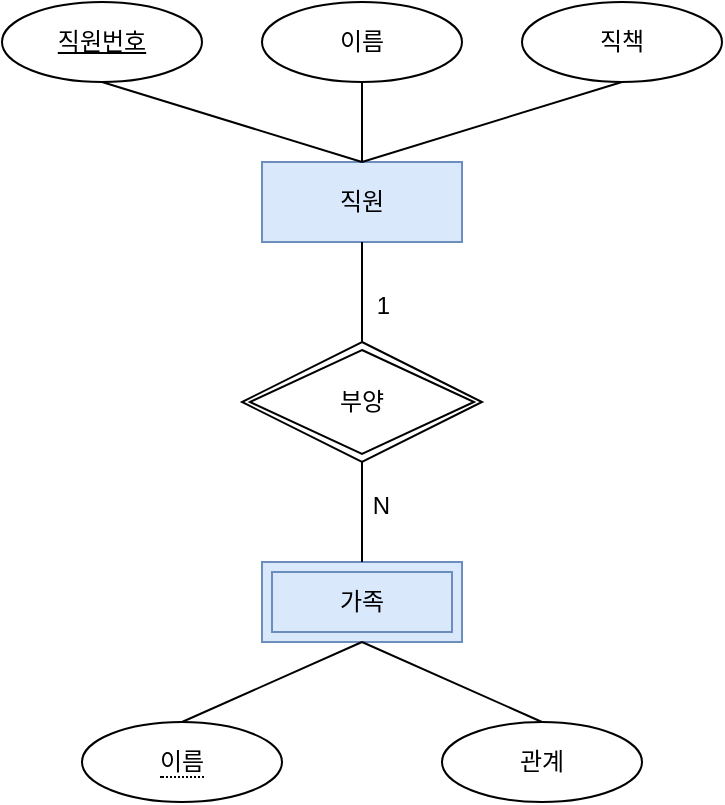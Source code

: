 <mxfile version="20.5.3" type="github"><diagram id="AAWu6rR9JR_Vbt01gfzN" name="페이지-1"><mxGraphModel dx="1182" dy="732" grid="1" gridSize="10" guides="1" tooltips="1" connect="1" arrows="1" fold="1" page="1" pageScale="1" pageWidth="827" pageHeight="1169" math="0" shadow="0"><root><mxCell id="0"/><mxCell id="1" parent="0"/><mxCell id="U75M0wkG49NeBhV4r9Wx-10" value="직원" style="whiteSpace=wrap;html=1;align=center;fillColor=#dae8fc;strokeColor=#6c8ebf;" vertex="1" parent="1"><mxGeometry x="350" y="160" width="100" height="40" as="geometry"/></mxCell><mxCell id="U75M0wkG49NeBhV4r9Wx-11" value="직원번호" style="ellipse;whiteSpace=wrap;html=1;align=center;fontStyle=4;" vertex="1" parent="1"><mxGeometry x="220" y="80" width="100" height="40" as="geometry"/></mxCell><mxCell id="U75M0wkG49NeBhV4r9Wx-12" value="이름" style="ellipse;whiteSpace=wrap;html=1;align=center;" vertex="1" parent="1"><mxGeometry x="350" y="80" width="100" height="40" as="geometry"/></mxCell><mxCell id="U75M0wkG49NeBhV4r9Wx-13" value="직책" style="ellipse;whiteSpace=wrap;html=1;align=center;" vertex="1" parent="1"><mxGeometry x="480" y="80" width="100" height="40" as="geometry"/></mxCell><mxCell id="U75M0wkG49NeBhV4r9Wx-14" value="" style="endArrow=none;html=1;rounded=0;entryX=0.5;entryY=0;entryDx=0;entryDy=0;exitX=0.5;exitY=1;exitDx=0;exitDy=0;" edge="1" parent="1" source="U75M0wkG49NeBhV4r9Wx-11" target="U75M0wkG49NeBhV4r9Wx-10"><mxGeometry relative="1" as="geometry"><mxPoint x="300" y="340" as="sourcePoint"/><mxPoint x="460" y="340" as="targetPoint"/></mxGeometry></mxCell><mxCell id="U75M0wkG49NeBhV4r9Wx-15" value="" style="endArrow=none;html=1;rounded=0;entryX=0.5;entryY=0;entryDx=0;entryDy=0;" edge="1" parent="1" source="U75M0wkG49NeBhV4r9Wx-12" target="U75M0wkG49NeBhV4r9Wx-10"><mxGeometry relative="1" as="geometry"><mxPoint x="312.747" y="125.114" as="sourcePoint"/><mxPoint x="410" y="170" as="targetPoint"/></mxGeometry></mxCell><mxCell id="U75M0wkG49NeBhV4r9Wx-16" value="" style="endArrow=none;html=1;rounded=0;exitX=0.5;exitY=1;exitDx=0;exitDy=0;" edge="1" parent="1" source="U75M0wkG49NeBhV4r9Wx-13"><mxGeometry relative="1" as="geometry"><mxPoint x="410" y="130" as="sourcePoint"/><mxPoint x="400" y="160" as="targetPoint"/></mxGeometry></mxCell><mxCell id="U75M0wkG49NeBhV4r9Wx-17" value="부양" style="shape=rhombus;double=1;perimeter=rhombusPerimeter;whiteSpace=wrap;html=1;align=center;" vertex="1" parent="1"><mxGeometry x="340" y="250" width="120" height="60" as="geometry"/></mxCell><mxCell id="U75M0wkG49NeBhV4r9Wx-18" value="가족" style="shape=ext;margin=3;double=1;whiteSpace=wrap;html=1;align=center;fillColor=#dae8fc;strokeColor=#6c8ebf;" vertex="1" parent="1"><mxGeometry x="350" y="360" width="100" height="40" as="geometry"/></mxCell><mxCell id="U75M0wkG49NeBhV4r9Wx-19" value="&lt;span style=&quot;border-bottom: 1px dotted&quot;&gt;이름&lt;/span&gt;" style="ellipse;whiteSpace=wrap;html=1;align=center;" vertex="1" parent="1"><mxGeometry x="260" y="440" width="100" height="40" as="geometry"/></mxCell><mxCell id="U75M0wkG49NeBhV4r9Wx-20" value="관계" style="ellipse;whiteSpace=wrap;html=1;align=center;" vertex="1" parent="1"><mxGeometry x="440" y="440" width="100" height="40" as="geometry"/></mxCell><mxCell id="U75M0wkG49NeBhV4r9Wx-28" value="" style="endArrow=none;html=1;rounded=0;exitX=0.5;exitY=0;exitDx=0;exitDy=0;entryX=0.5;entryY=1;entryDx=0;entryDy=0;" edge="1" parent="1" source="U75M0wkG49NeBhV4r9Wx-17" target="U75M0wkG49NeBhV4r9Wx-10"><mxGeometry relative="1" as="geometry"><mxPoint x="460" y="340" as="sourcePoint"/><mxPoint x="300" y="340" as="targetPoint"/></mxGeometry></mxCell><mxCell id="U75M0wkG49NeBhV4r9Wx-29" value="1" style="resizable=0;html=1;align=right;verticalAlign=bottom;" connectable="0" vertex="1" parent="U75M0wkG49NeBhV4r9Wx-28"><mxGeometry x="1" relative="1" as="geometry"><mxPoint x="14" y="40" as="offset"/></mxGeometry></mxCell><mxCell id="U75M0wkG49NeBhV4r9Wx-31" value="" style="endArrow=none;html=1;rounded=0;exitX=0.5;exitY=1;exitDx=0;exitDy=0;entryX=0.5;entryY=0;entryDx=0;entryDy=0;" edge="1" parent="1" source="U75M0wkG49NeBhV4r9Wx-17" target="U75M0wkG49NeBhV4r9Wx-18"><mxGeometry relative="1" as="geometry"><mxPoint x="394" y="310" as="sourcePoint"/><mxPoint x="434" y="350" as="targetPoint"/></mxGeometry></mxCell><mxCell id="U75M0wkG49NeBhV4r9Wx-32" value="N" style="resizable=0;html=1;align=right;verticalAlign=bottom;" connectable="0" vertex="1" parent="U75M0wkG49NeBhV4r9Wx-31"><mxGeometry x="1" relative="1" as="geometry"><mxPoint x="14" y="-20" as="offset"/></mxGeometry></mxCell><mxCell id="U75M0wkG49NeBhV4r9Wx-33" value="" style="endArrow=none;html=1;rounded=0;entryX=0.5;entryY=1;entryDx=0;entryDy=0;exitX=0.5;exitY=0;exitDx=0;exitDy=0;" edge="1" parent="1" source="U75M0wkG49NeBhV4r9Wx-19" target="U75M0wkG49NeBhV4r9Wx-18"><mxGeometry relative="1" as="geometry"><mxPoint x="250" y="420" as="sourcePoint"/><mxPoint x="410" y="420" as="targetPoint"/></mxGeometry></mxCell><mxCell id="U75M0wkG49NeBhV4r9Wx-34" value="" style="endArrow=none;html=1;rounded=0;exitX=0.5;exitY=0;exitDx=0;exitDy=0;" edge="1" parent="1" source="U75M0wkG49NeBhV4r9Wx-20"><mxGeometry relative="1" as="geometry"><mxPoint x="320" y="450" as="sourcePoint"/><mxPoint x="400" y="400" as="targetPoint"/></mxGeometry></mxCell></root></mxGraphModel></diagram></mxfile>
